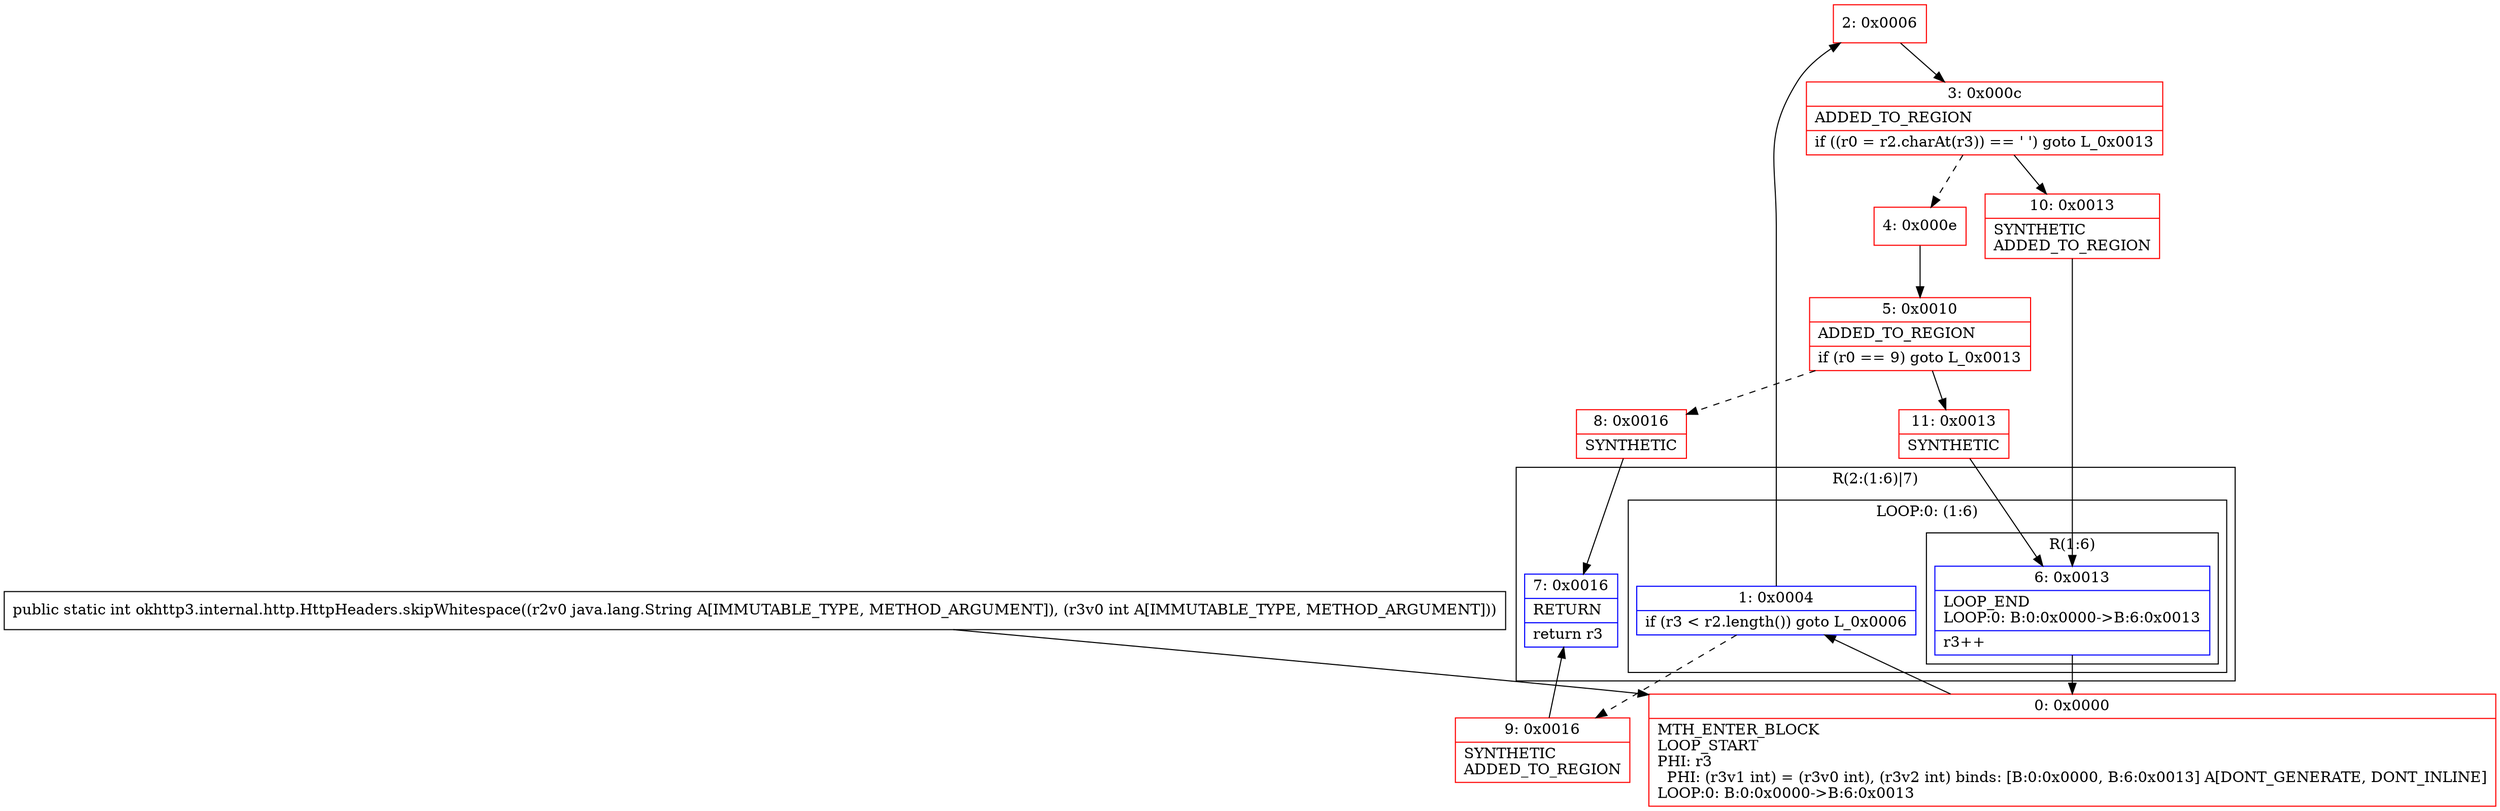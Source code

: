 digraph "CFG forokhttp3.internal.http.HttpHeaders.skipWhitespace(Ljava\/lang\/String;I)I" {
subgraph cluster_Region_1133042807 {
label = "R(2:(1:6)|7)";
node [shape=record,color=blue];
subgraph cluster_LoopRegion_1908791196 {
label = "LOOP:0: (1:6)";
node [shape=record,color=blue];
Node_1 [shape=record,label="{1\:\ 0x0004|if (r3 \< r2.length()) goto L_0x0006\l}"];
subgraph cluster_Region_1195303958 {
label = "R(1:6)";
node [shape=record,color=blue];
Node_6 [shape=record,label="{6\:\ 0x0013|LOOP_END\lLOOP:0: B:0:0x0000\-\>B:6:0x0013\l|r3++\l}"];
}
}
Node_7 [shape=record,label="{7\:\ 0x0016|RETURN\l|return r3\l}"];
}
Node_0 [shape=record,color=red,label="{0\:\ 0x0000|MTH_ENTER_BLOCK\lLOOP_START\lPHI: r3 \l  PHI: (r3v1 int) = (r3v0 int), (r3v2 int) binds: [B:0:0x0000, B:6:0x0013] A[DONT_GENERATE, DONT_INLINE]\lLOOP:0: B:0:0x0000\-\>B:6:0x0013\l}"];
Node_2 [shape=record,color=red,label="{2\:\ 0x0006}"];
Node_3 [shape=record,color=red,label="{3\:\ 0x000c|ADDED_TO_REGION\l|if ((r0 = r2.charAt(r3)) == ' ') goto L_0x0013\l}"];
Node_4 [shape=record,color=red,label="{4\:\ 0x000e}"];
Node_5 [shape=record,color=red,label="{5\:\ 0x0010|ADDED_TO_REGION\l|if (r0 == 9) goto L_0x0013\l}"];
Node_8 [shape=record,color=red,label="{8\:\ 0x0016|SYNTHETIC\l}"];
Node_9 [shape=record,color=red,label="{9\:\ 0x0016|SYNTHETIC\lADDED_TO_REGION\l}"];
Node_10 [shape=record,color=red,label="{10\:\ 0x0013|SYNTHETIC\lADDED_TO_REGION\l}"];
Node_11 [shape=record,color=red,label="{11\:\ 0x0013|SYNTHETIC\l}"];
MethodNode[shape=record,label="{public static int okhttp3.internal.http.HttpHeaders.skipWhitespace((r2v0 java.lang.String A[IMMUTABLE_TYPE, METHOD_ARGUMENT]), (r3v0 int A[IMMUTABLE_TYPE, METHOD_ARGUMENT])) }"];
MethodNode -> Node_0;
Node_1 -> Node_2;
Node_1 -> Node_9[style=dashed];
Node_6 -> Node_0;
Node_0 -> Node_1;
Node_2 -> Node_3;
Node_3 -> Node_4[style=dashed];
Node_3 -> Node_10;
Node_4 -> Node_5;
Node_5 -> Node_8[style=dashed];
Node_5 -> Node_11;
Node_8 -> Node_7;
Node_9 -> Node_7;
Node_10 -> Node_6;
Node_11 -> Node_6;
}

